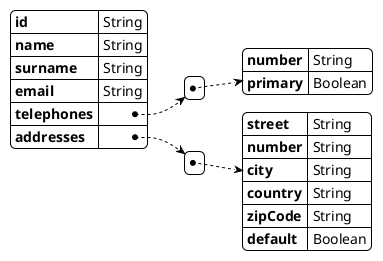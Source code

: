 @startyaml
<style>
yamlDiagram {
  BackGroundColor white
  LineThickness 1
  LineColor black
}
</style>

id: String
name: String
surname: String
email: String
telephones:
    - number: String
      primary: Boolean
addresses:
    - street: String
      number: String
      city: String
      country: String
      zipCode: String
      default: Boolean

@endyaml